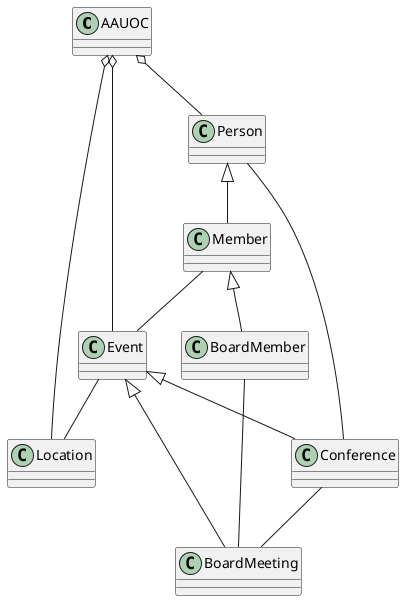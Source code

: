@startuml

class AAUOC

class Location

AAUOC o-- Location

class Event

AAUOC o-- Event
Event -- Location

class Conference

Event <|-- Conference
Conference -- BoardMeeting

class BoardMeeting

Event <|-- BoardMeeting

class Person

AAUOC o-- Person
Person -- Conference

class Member

Person <|-- Member
Member -- Event

class BoardMember

Member <|-- BoardMember
BoardMember -- BoardMeeting

@enduml